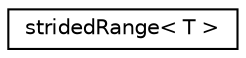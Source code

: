 digraph "Graphical Class Hierarchy"
{
 // LATEX_PDF_SIZE
  edge [fontname="Helvetica",fontsize="10",labelfontname="Helvetica",labelfontsize="10"];
  node [fontname="Helvetica",fontsize="10",shape=record];
  rankdir="LR";
  Node0 [label="stridedRange\< T \>",height=0.2,width=0.4,color="black", fillcolor="white", style="filled",URL="$classpFlow_1_1stridedRange.html",tooltip=" "];
}
